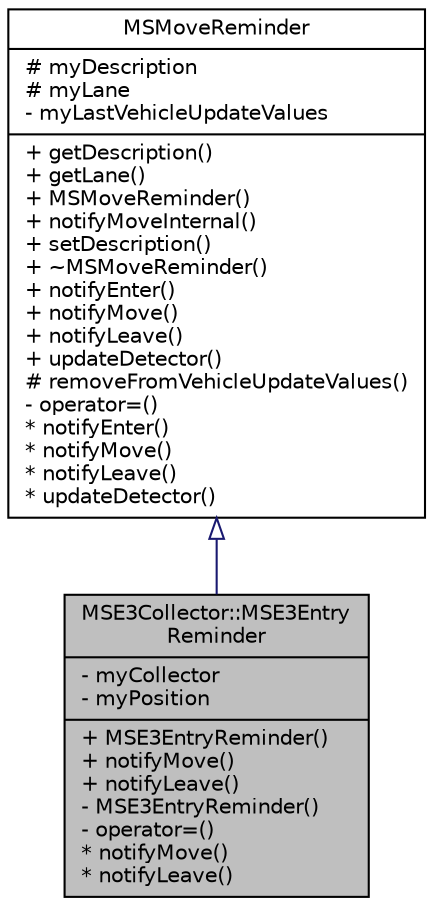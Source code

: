 digraph "MSE3Collector::MSE3EntryReminder"
{
  edge [fontname="Helvetica",fontsize="10",labelfontname="Helvetica",labelfontsize="10"];
  node [fontname="Helvetica",fontsize="10",shape=record];
  Node0 [label="{MSE3Collector::MSE3Entry\lReminder\n|- myCollector\l- myPosition\l|+ MSE3EntryReminder()\l+ notifyMove()\l+ notifyLeave()\l- MSE3EntryReminder()\l- operator=()\l* notifyMove()\l* notifyLeave()\l}",height=0.2,width=0.4,color="black", fillcolor="grey75", style="filled", fontcolor="black"];
  Node1 -> Node0 [dir="back",color="midnightblue",fontsize="10",style="solid",arrowtail="onormal",fontname="Helvetica"];
  Node1 [label="{MSMoveReminder\n|# myDescription\l# myLane\l- myLastVehicleUpdateValues\l|+ getDescription()\l+ getLane()\l+ MSMoveReminder()\l+ notifyMoveInternal()\l+ setDescription()\l+ ~MSMoveReminder()\l+ notifyEnter()\l+ notifyMove()\l+ notifyLeave()\l+ updateDetector()\l# removeFromVehicleUpdateValues()\l- operator=()\l* notifyEnter()\l* notifyMove()\l* notifyLeave()\l* updateDetector()\l}",height=0.2,width=0.4,color="black", fillcolor="white", style="filled",URL="$d2/da5/class_m_s_move_reminder.html",tooltip="Something on a lane to be noticed about vehicle movement. "];
}
